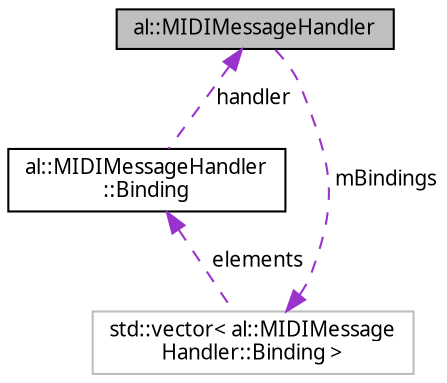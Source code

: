 digraph "al::MIDIMessageHandler"
{
 // LATEX_PDF_SIZE
  bgcolor="transparent";
  edge [fontname="FreeSans.ttf",fontsize="10",labelfontname="FreeSans.ttf",labelfontsize="10"];
  node [fontname="FreeSans.ttf",fontsize="10",shape=record];
  Node1 [label="al::MIDIMessageHandler",height=0.2,width=0.4,color="black", fillcolor="grey75", style="filled", fontcolor="black",tooltip=" "];
  Node2 -> Node1 [dir="back",color="darkorchid3",fontsize="10",style="dashed",label=" mBindings" ,fontname="FreeSans.ttf"];
  Node2 [label="std::vector\< al::MIDIMessage\lHandler::Binding \>",height=0.2,width=0.4,color="grey75",tooltip=" "];
  Node3 -> Node2 [dir="back",color="darkorchid3",fontsize="10",style="dashed",label=" elements" ,fontname="FreeSans.ttf"];
  Node3 [label="al::MIDIMessageHandler\l::Binding",height=0.2,width=0.4,color="black",URL="$structal_1_1_m_i_d_i_message_handler_1_1_binding.html",tooltip=" "];
  Node1 -> Node3 [dir="back",color="darkorchid3",fontsize="10",style="dashed",label=" handler" ,fontname="FreeSans.ttf"];
}

